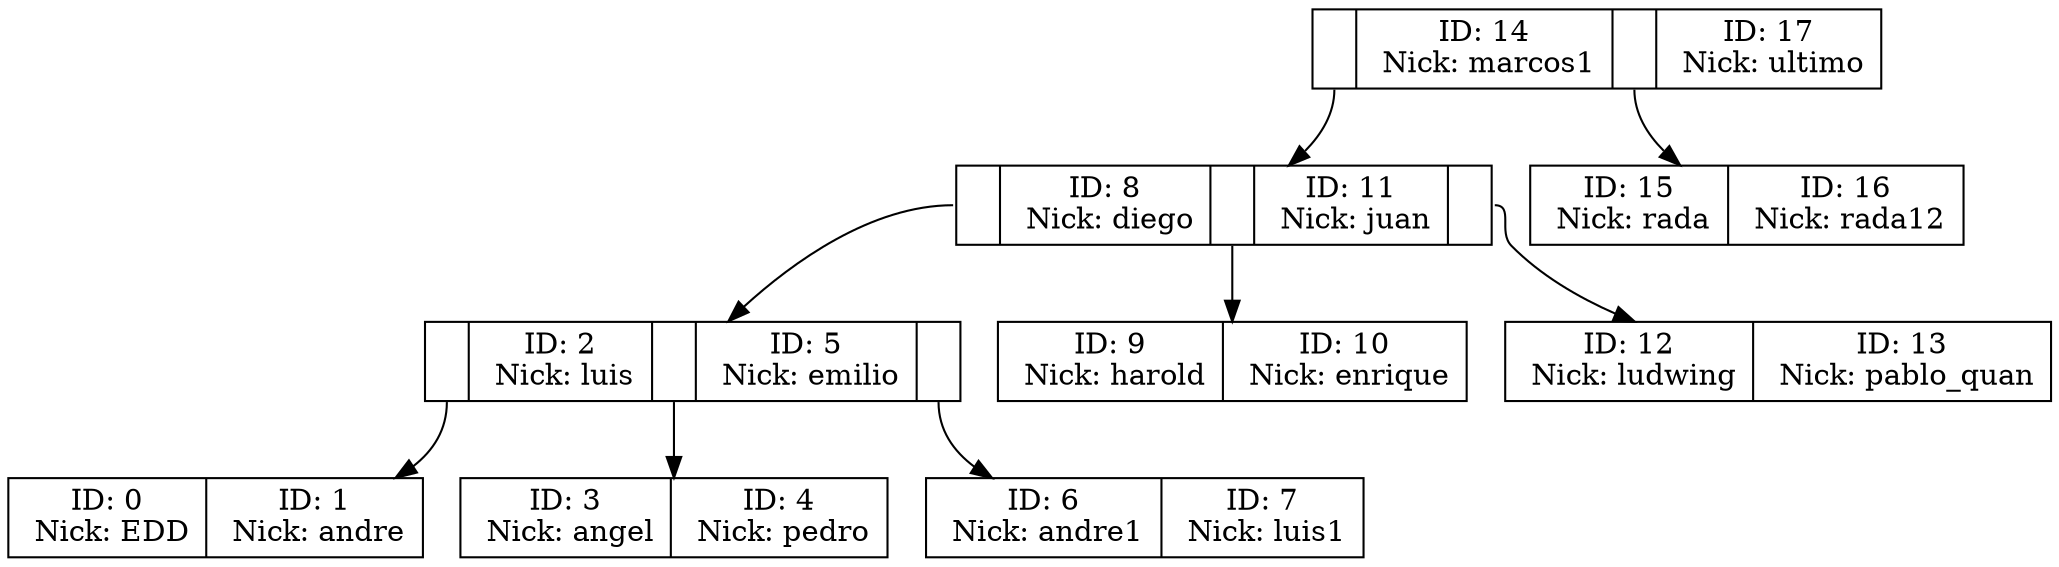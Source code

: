 digraph G {
node[shape=record]
		//Agregar Nodos Rama
R0x123504390[label="<C1>|ID: 14\n Nick: marcos1|<C2>|ID: 17\n Nick: ultimo"];
R0x123504310[label="<C1>|ID: 8\n Nick: diego|<C2>|ID: 11\n Nick: juan|<C3>"];
R0x122704b10[label="<C1>|ID: 2\n Nick: luis|<C2>|ID: 5\n Nick: emilio|<C3>"];
R0x122704260[label="ID: 0\n Nick: EDD|ID: 1\n Nick: andre"];
R0x1227048d0[label="ID: 3\n Nick: angel|ID: 4\n Nick: pedro"];
R0x122704a50[label="ID: 6\n Nick: andre1|ID: 7\n Nick: luis1"];
R0x1235041a0[label="ID: 9\n Nick: harold|ID: 10\n Nick: enrique"];
R0x123504250[label="ID: 12\n Nick: ludwing|ID: 13\n Nick: pablo_quan"];
R0x123405200[label="ID: 15\n Nick: rada|ID: 16\n Nick: rada12"];
		//Agregar conexiones
R0x123504390:C1->R0x123504310;
R0x123504310:C1->R0x122704b10;
R0x122704b10:C1->R0x122704260;
R0x122704b10:C2->R0x1227048d0;
R0x122704b10:C3->R0x122704a50;
R0x123504310:C2->R0x1235041a0;
R0x123504310:C3->R0x123504250;
R0x123504390:C2->R0x123405200;
}